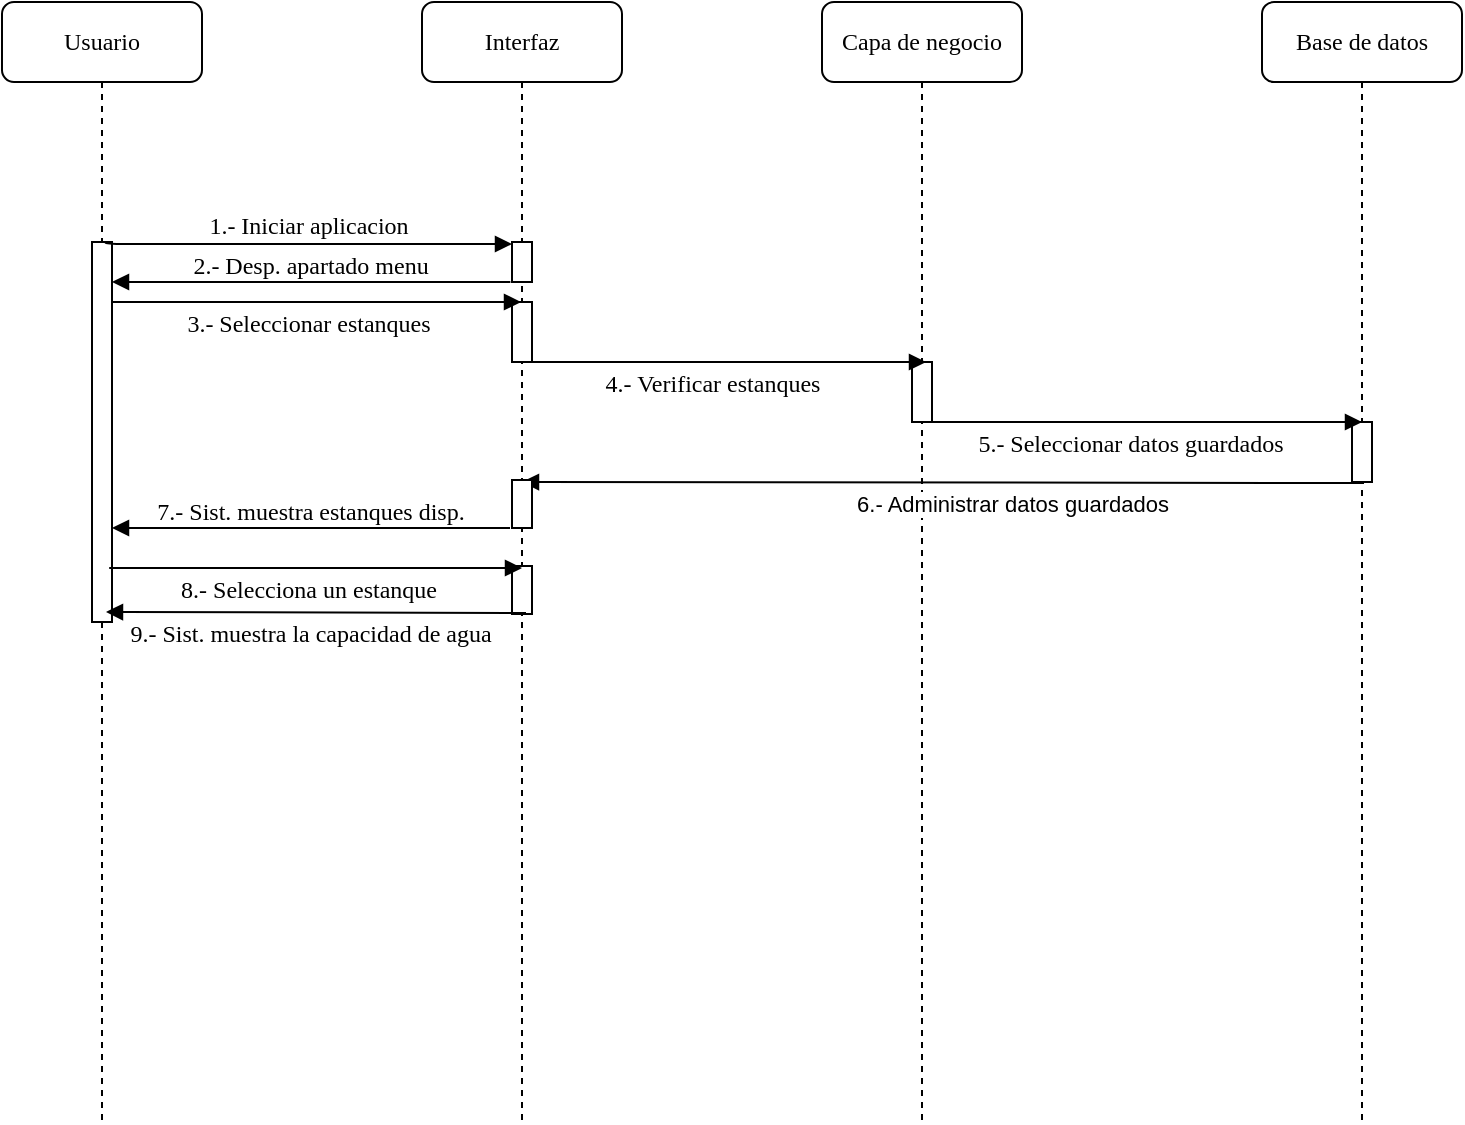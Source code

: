 <mxfile version="24.7.15">
  <diagram name="Página-1" id="nWLG7lNp42WIRt6Slofu">
    <mxGraphModel grid="1" page="1" gridSize="10" guides="1" tooltips="1" connect="1" arrows="1" fold="1" pageScale="1" pageWidth="827" pageHeight="1169" math="0" shadow="0">
      <root>
        <mxCell id="0" />
        <mxCell id="1" parent="0" />
        <mxCell id="TXARMitppGOekWoNEKqO-1" value="Interfaz" style="shape=umlLifeline;perimeter=lifelinePerimeter;whiteSpace=wrap;html=1;container=1;collapsible=0;recursiveResize=0;outlineConnect=0;rounded=1;shadow=0;comic=0;labelBackgroundColor=none;strokeWidth=1;fontFamily=Verdana;fontSize=12;align=center;" vertex="1" parent="1">
          <mxGeometry x="400" y="40" width="100" height="560" as="geometry" />
        </mxCell>
        <mxCell id="TXARMitppGOekWoNEKqO-8" value="Capa de negocio" style="shape=umlLifeline;perimeter=lifelinePerimeter;whiteSpace=wrap;html=1;container=1;collapsible=0;recursiveResize=0;outlineConnect=0;rounded=1;shadow=0;comic=0;labelBackgroundColor=none;strokeWidth=1;fontFamily=Verdana;fontSize=12;align=center;" vertex="1" parent="1">
          <mxGeometry x="600" y="40" width="100" height="560" as="geometry" />
        </mxCell>
        <mxCell id="TXARMitppGOekWoNEKqO-13" value="Base de datos" style="shape=umlLifeline;perimeter=lifelinePerimeter;whiteSpace=wrap;html=1;container=1;collapsible=0;recursiveResize=0;outlineConnect=0;rounded=1;shadow=0;comic=0;labelBackgroundColor=none;strokeWidth=1;fontFamily=Verdana;fontSize=12;align=center;" vertex="1" parent="1">
          <mxGeometry x="820" y="40" width="100" height="560" as="geometry" />
        </mxCell>
        <mxCell id="TXARMitppGOekWoNEKqO-16" value="Usuario" style="shape=umlLifeline;perimeter=lifelinePerimeter;whiteSpace=wrap;html=1;container=1;collapsible=0;recursiveResize=0;outlineConnect=0;rounded=1;shadow=0;comic=0;labelBackgroundColor=none;strokeWidth=1;fontFamily=Verdana;fontSize=12;align=center;" vertex="1" parent="1">
          <mxGeometry x="190" y="40" width="100" height="560" as="geometry" />
        </mxCell>
        <mxCell id="H3cCl5--4MaUO_eVsSf0-35" value="" style="html=1;points=[];perimeter=orthogonalPerimeter;rounded=0;shadow=0;comic=0;labelBackgroundColor=none;strokeWidth=1;fontFamily=Verdana;fontSize=12;align=center;" vertex="1" parent="1">
          <mxGeometry x="445" y="160" width="10" height="20" as="geometry" />
        </mxCell>
        <mxCell id="H3cCl5--4MaUO_eVsSf0-36" value="" style="html=1;points=[];perimeter=orthogonalPerimeter;rounded=0;shadow=0;comic=0;labelBackgroundColor=none;strokeWidth=1;fontFamily=Verdana;fontSize=12;align=center;" vertex="1" parent="1">
          <mxGeometry x="445" y="190" width="10" height="30" as="geometry" />
        </mxCell>
        <mxCell id="H3cCl5--4MaUO_eVsSf0-37" value="" style="html=1;points=[];perimeter=orthogonalPerimeter;rounded=0;shadow=0;comic=0;labelBackgroundColor=none;strokeWidth=1;fontFamily=Verdana;fontSize=12;align=center;" vertex="1" parent="1">
          <mxGeometry x="445" y="322" width="10" height="24" as="geometry" />
        </mxCell>
        <mxCell id="H3cCl5--4MaUO_eVsSf0-38" value="" style="html=1;points=[];perimeter=orthogonalPerimeter;rounded=0;shadow=0;comic=0;labelBackgroundColor=none;strokeWidth=1;fontFamily=Verdana;fontSize=12;align=center;" vertex="1" parent="1">
          <mxGeometry x="645" y="220" width="10" height="30" as="geometry" />
        </mxCell>
        <mxCell id="H3cCl5--4MaUO_eVsSf0-39" value="" style="html=1;points=[];perimeter=orthogonalPerimeter;rounded=0;shadow=0;comic=0;labelBackgroundColor=none;strokeWidth=1;fontFamily=Verdana;fontSize=12;align=center;" vertex="1" parent="1">
          <mxGeometry x="865" y="250" width="10" height="30" as="geometry" />
        </mxCell>
        <mxCell id="H3cCl5--4MaUO_eVsSf0-40" value="5.- Seleccionar datos guardados" style="html=1;verticalAlign=bottom;endArrow=block;labelBackgroundColor=none;fontFamily=Verdana;fontSize=12;edgeStyle=elbowEdgeStyle;elbow=vertical;exitX=0.96;exitY=0.118;exitDx=0;exitDy=0;exitPerimeter=0;entryX=0.5;entryY=0;entryDx=0;entryDy=0;entryPerimeter=0;" edge="1" parent="1" target="H3cCl5--4MaUO_eVsSf0-39">
          <mxGeometry x="-0.043" y="-20" relative="1" as="geometry">
            <mxPoint x="648.1" y="250.01" as="sourcePoint" />
            <mxPoint x="853" y="250" as="targetPoint" />
            <mxPoint as="offset" />
          </mxGeometry>
        </mxCell>
        <mxCell id="H3cCl5--4MaUO_eVsSf0-41" value="" style="html=1;verticalAlign=bottom;endArrow=block;labelBackgroundColor=none;fontFamily=Verdana;fontSize=12;edgeStyle=elbowEdgeStyle;elbow=vertical;exitX=1.057;exitY=0.321;exitDx=0;exitDy=0;exitPerimeter=0;" edge="1" parent="1">
          <mxGeometry x="0.047" y="20" relative="1" as="geometry">
            <mxPoint x="871" y="280.5" as="sourcePoint" />
            <mxPoint x="1" as="offset" />
            <mxPoint x="450" y="280" as="targetPoint" />
            <Array as="points">
              <mxPoint x="965.43" y="280" />
            </Array>
          </mxGeometry>
        </mxCell>
        <mxCell id="H3cCl5--4MaUO_eVsSf0-42" value="6.- Administrar datos guardados" style="edgeLabel;html=1;align=center;verticalAlign=middle;resizable=0;points=[];" connectable="0" vertex="1" parent="H3cCl5--4MaUO_eVsSf0-41">
          <mxGeometry x="-0.159" y="2" relative="1" as="geometry">
            <mxPoint y="9" as="offset" />
          </mxGeometry>
        </mxCell>
        <mxCell id="H3cCl5--4MaUO_eVsSf0-43" value="" style="html=1;points=[];perimeter=orthogonalPerimeter;rounded=0;shadow=0;comic=0;labelBackgroundColor=none;strokeWidth=1;fontFamily=Verdana;fontSize=12;align=center;" vertex="1" parent="1">
          <mxGeometry x="235" y="160" width="10" height="190" as="geometry" />
        </mxCell>
        <mxCell id="H3cCl5--4MaUO_eVsSf0-44" value="1.- Iniciar aplicacion" style="html=1;verticalAlign=bottom;endArrow=block;entryX=0;entryY=0;labelBackgroundColor=none;fontFamily=Verdana;fontSize=12;edgeStyle=elbowEdgeStyle;elbow=vertical;exitX=0.68;exitY=-0.003;exitDx=0;exitDy=0;exitPerimeter=0;" edge="1" parent="1">
          <mxGeometry relative="1" as="geometry">
            <mxPoint x="241.8" y="160" as="sourcePoint" />
            <mxPoint as="offset" />
            <mxPoint x="445" y="161.5" as="targetPoint" />
          </mxGeometry>
        </mxCell>
        <mxCell id="H3cCl5--4MaUO_eVsSf0-45" value="3.- Seleccionar estanques" style="html=1;verticalAlign=bottom;endArrow=block;labelBackgroundColor=none;fontFamily=Verdana;fontSize=12;edgeStyle=elbowEdgeStyle;elbow=vertical;exitX=0.96;exitY=0.118;exitDx=0;exitDy=0;exitPerimeter=0;" edge="1" parent="1">
          <mxGeometry x="-0.043" y="-20" relative="1" as="geometry">
            <mxPoint x="244.6" y="190.01" as="sourcePoint" />
            <mxPoint x="449.5" y="190" as="targetPoint" />
            <mxPoint as="offset" />
          </mxGeometry>
        </mxCell>
        <mxCell id="H3cCl5--4MaUO_eVsSf0-46" value="2.- Desp. apartado menu" style="html=1;verticalAlign=bottom;endArrow=block;labelBackgroundColor=none;fontFamily=Verdana;fontSize=12;edgeStyle=elbowEdgeStyle;elbow=vertical;exitX=-0.08;exitY=1;exitDx=0;exitDy=0;exitPerimeter=0;" edge="1" parent="1" source="H3cCl5--4MaUO_eVsSf0-35" target="H3cCl5--4MaUO_eVsSf0-43">
          <mxGeometry x="0.003" y="1" relative="1" as="geometry">
            <mxPoint x="454.67" y="181.09" as="sourcePoint" />
            <mxPoint x="270" y="180" as="targetPoint" />
            <mxPoint as="offset" />
            <Array as="points">
              <mxPoint x="340" y="180" />
            </Array>
          </mxGeometry>
        </mxCell>
        <mxCell id="H3cCl5--4MaUO_eVsSf0-47" value="7.- Sist. muestra estanques disp." style="html=1;verticalAlign=bottom;endArrow=block;labelBackgroundColor=none;fontFamily=Verdana;fontSize=12;edgeStyle=elbowEdgeStyle;elbow=vertical;exitX=-0.08;exitY=1;exitDx=0;exitDy=0;exitPerimeter=0;" edge="1" parent="1">
          <mxGeometry x="0.003" y="1" relative="1" as="geometry">
            <mxPoint x="444" y="303" as="sourcePoint" />
            <mxPoint x="245" y="303" as="targetPoint" />
            <mxPoint as="offset" />
            <Array as="points">
              <mxPoint x="340" y="303" />
            </Array>
          </mxGeometry>
        </mxCell>
        <mxCell id="H3cCl5--4MaUO_eVsSf0-48" value="8.- Selecciona un estanque" style="html=1;verticalAlign=bottom;endArrow=block;labelBackgroundColor=none;fontFamily=Verdana;fontSize=12;edgeStyle=elbowEdgeStyle;elbow=vertical;exitX=0.96;exitY=0.118;exitDx=0;exitDy=0;exitPerimeter=0;" edge="1" parent="1">
          <mxGeometry x="-0.043" y="-20" relative="1" as="geometry">
            <mxPoint x="243.6" y="323.01" as="sourcePoint" />
            <mxPoint x="450" y="323" as="targetPoint" />
            <mxPoint as="offset" />
          </mxGeometry>
        </mxCell>
        <mxCell id="H3cCl5--4MaUO_eVsSf0-49" value="9.- Sist. muestra la capacidad de agua" style="html=1;verticalAlign=bottom;endArrow=block;labelBackgroundColor=none;fontFamily=Verdana;fontSize=12;edgeStyle=elbowEdgeStyle;elbow=vertical;exitX=1.057;exitY=0.321;exitDx=0;exitDy=0;exitPerimeter=0;entryX=0.5;entryY=0.3;entryDx=0;entryDy=0;entryPerimeter=0;" edge="1" parent="1">
          <mxGeometry x="0.047" y="20" relative="1" as="geometry">
            <mxPoint x="452" y="345.5" as="sourcePoint" />
            <mxPoint x="1" as="offset" />
            <mxPoint x="242" y="345" as="targetPoint" />
            <Array as="points">
              <mxPoint x="546.43" y="345" />
            </Array>
          </mxGeometry>
        </mxCell>
        <mxCell id="H3cCl5--4MaUO_eVsSf0-50" value="4.- Verificar estanques" style="html=1;verticalAlign=bottom;endArrow=block;labelBackgroundColor=none;fontFamily=Verdana;fontSize=12;edgeStyle=elbowEdgeStyle;elbow=vertical;exitX=0.96;exitY=0.118;exitDx=0;exitDy=0;exitPerimeter=0;" edge="1" parent="1">
          <mxGeometry x="-0.043" y="-20" relative="1" as="geometry">
            <mxPoint x="447.5" y="220.01" as="sourcePoint" />
            <mxPoint x="652" y="220" as="targetPoint" />
            <mxPoint as="offset" />
            <Array as="points" />
          </mxGeometry>
        </mxCell>
        <mxCell id="H3cCl5--4MaUO_eVsSf0-51" value="" style="html=1;points=[];perimeter=orthogonalPerimeter;rounded=0;shadow=0;comic=0;labelBackgroundColor=none;strokeWidth=1;fontFamily=Verdana;fontSize=12;align=center;" vertex="1" parent="1">
          <mxGeometry x="445" y="279" width="10" height="24" as="geometry" />
        </mxCell>
      </root>
    </mxGraphModel>
  </diagram>
</mxfile>
